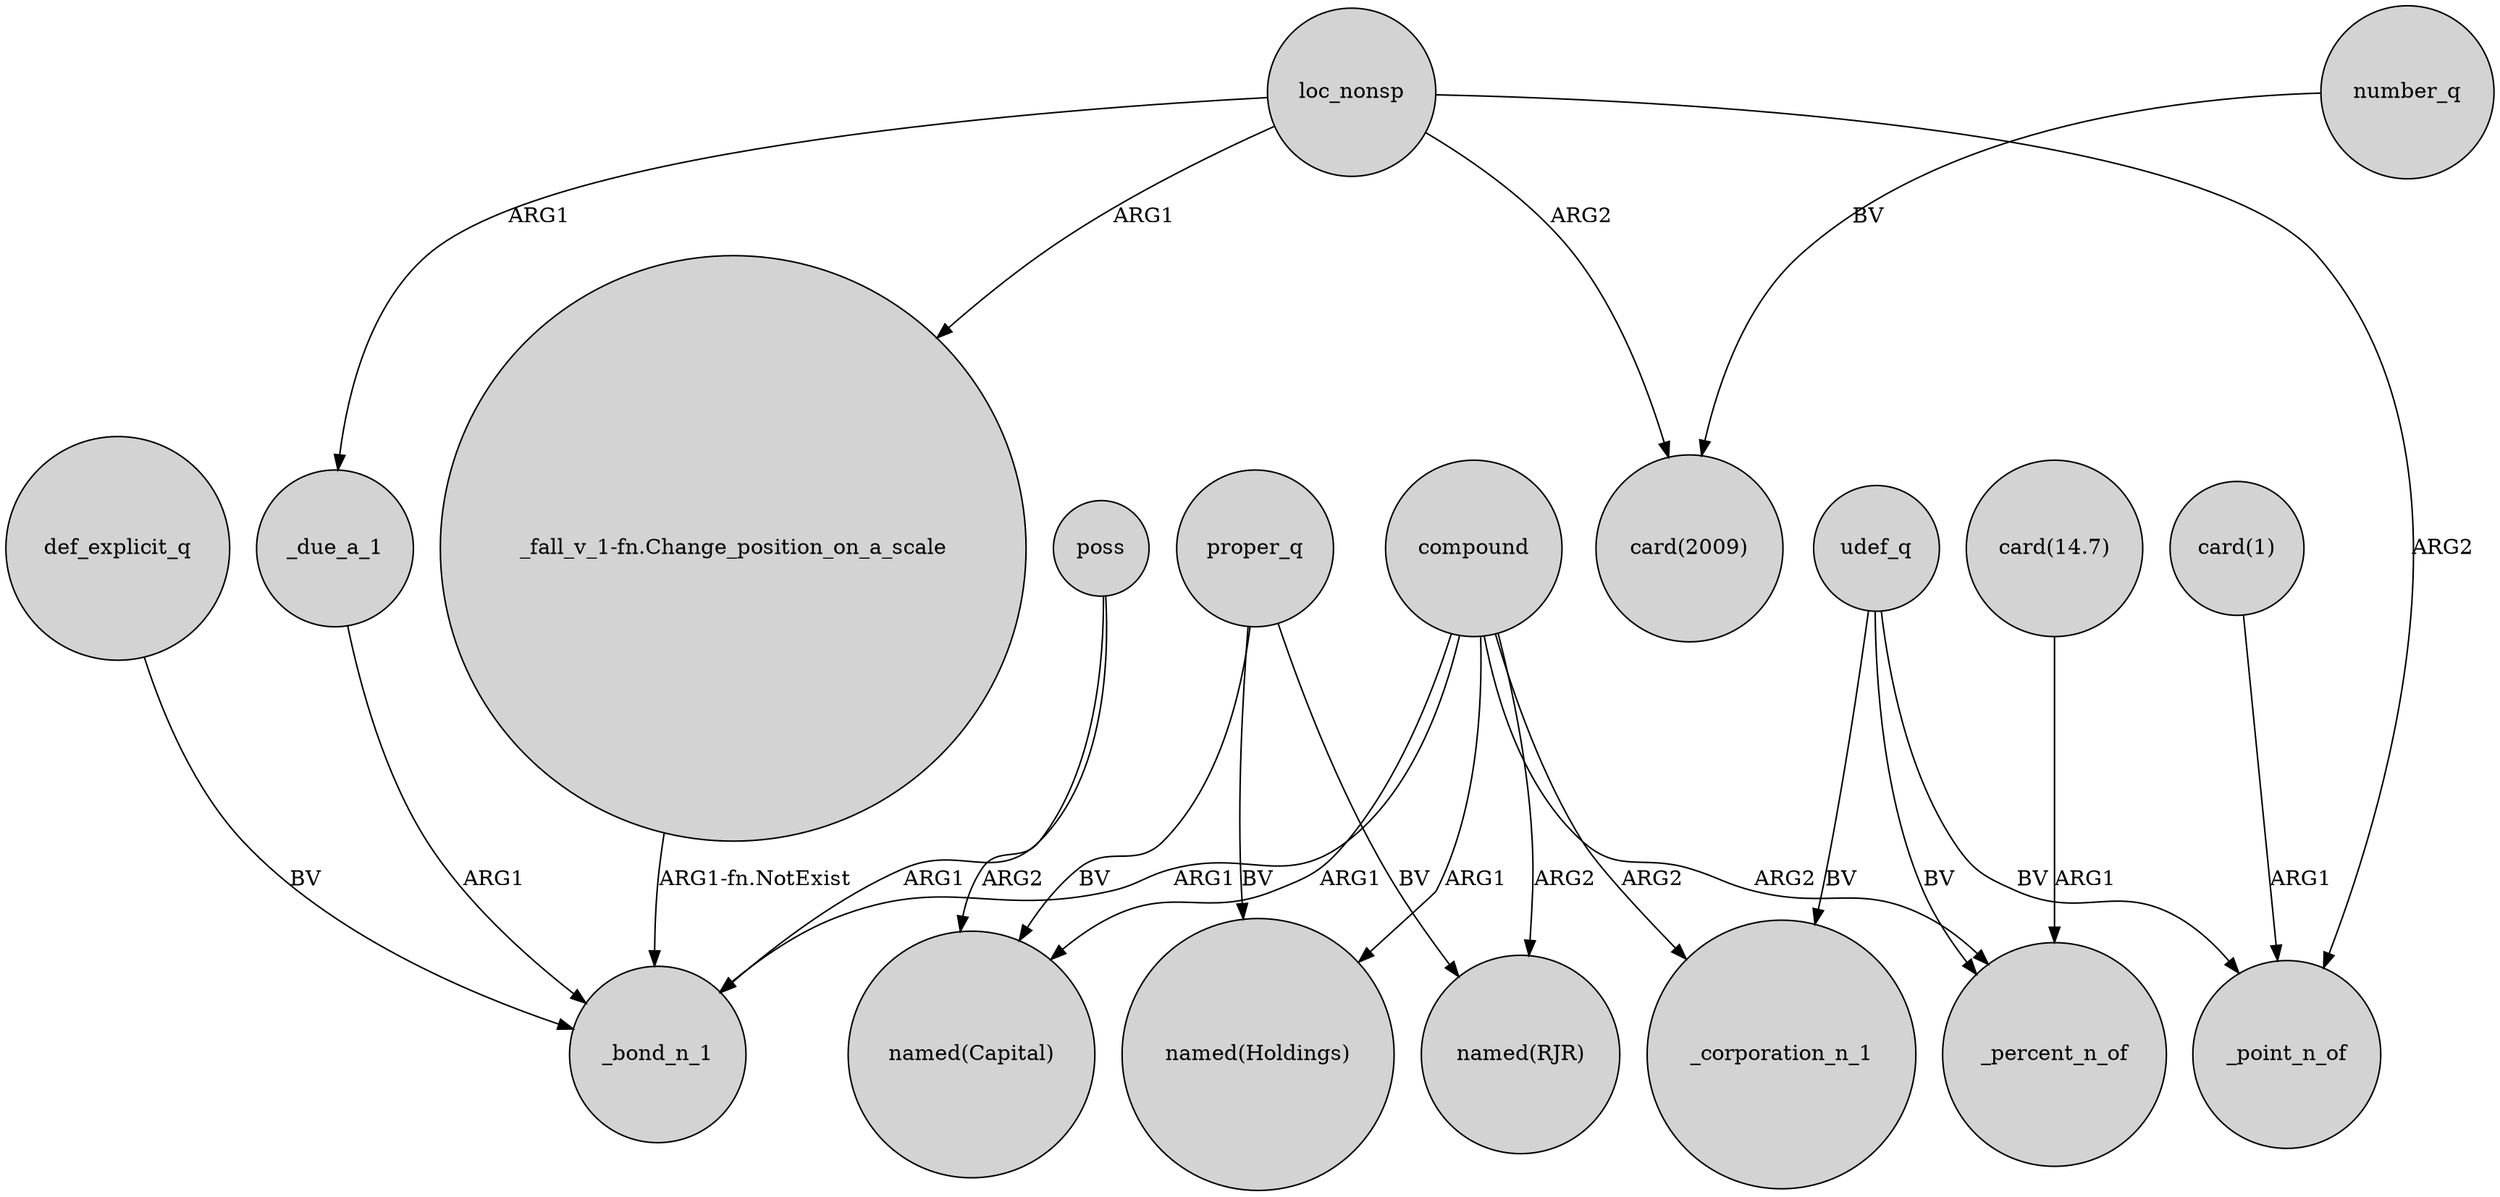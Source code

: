 digraph {
	node [shape=circle style=filled]
	_due_a_1 -> _bond_n_1 [label=ARG1]
	loc_nonsp -> _point_n_of [label=ARG2]
	proper_q -> "named(Capital)" [label=BV]
	proper_q -> "named(Holdings)" [label=BV]
	loc_nonsp -> "card(2009)" [label=ARG2]
	proper_q -> "named(RJR)" [label=BV]
	compound -> _bond_n_1 [label=ARG1]
	compound -> _corporation_n_1 [label=ARG2]
	"_fall_v_1-fn.Change_position_on_a_scale" -> _bond_n_1 [label="ARG1-fn.NotExist"]
	loc_nonsp -> "_fall_v_1-fn.Change_position_on_a_scale" [label=ARG1]
	number_q -> "card(2009)" [label=BV]
	compound -> _percent_n_of [label=ARG2]
	compound -> "named(RJR)" [label=ARG2]
	loc_nonsp -> _due_a_1 [label=ARG1]
	udef_q -> _corporation_n_1 [label=BV]
	"card(1)" -> _point_n_of [label=ARG1]
	compound -> "named(Holdings)" [label=ARG1]
	"card(14.7)" -> _percent_n_of [label=ARG1]
	poss -> "named(Capital)" [label=ARG2]
	poss -> _bond_n_1 [label=ARG1]
	udef_q -> _percent_n_of [label=BV]
	def_explicit_q -> _bond_n_1 [label=BV]
	udef_q -> _point_n_of [label=BV]
	compound -> "named(Capital)" [label=ARG1]
}
